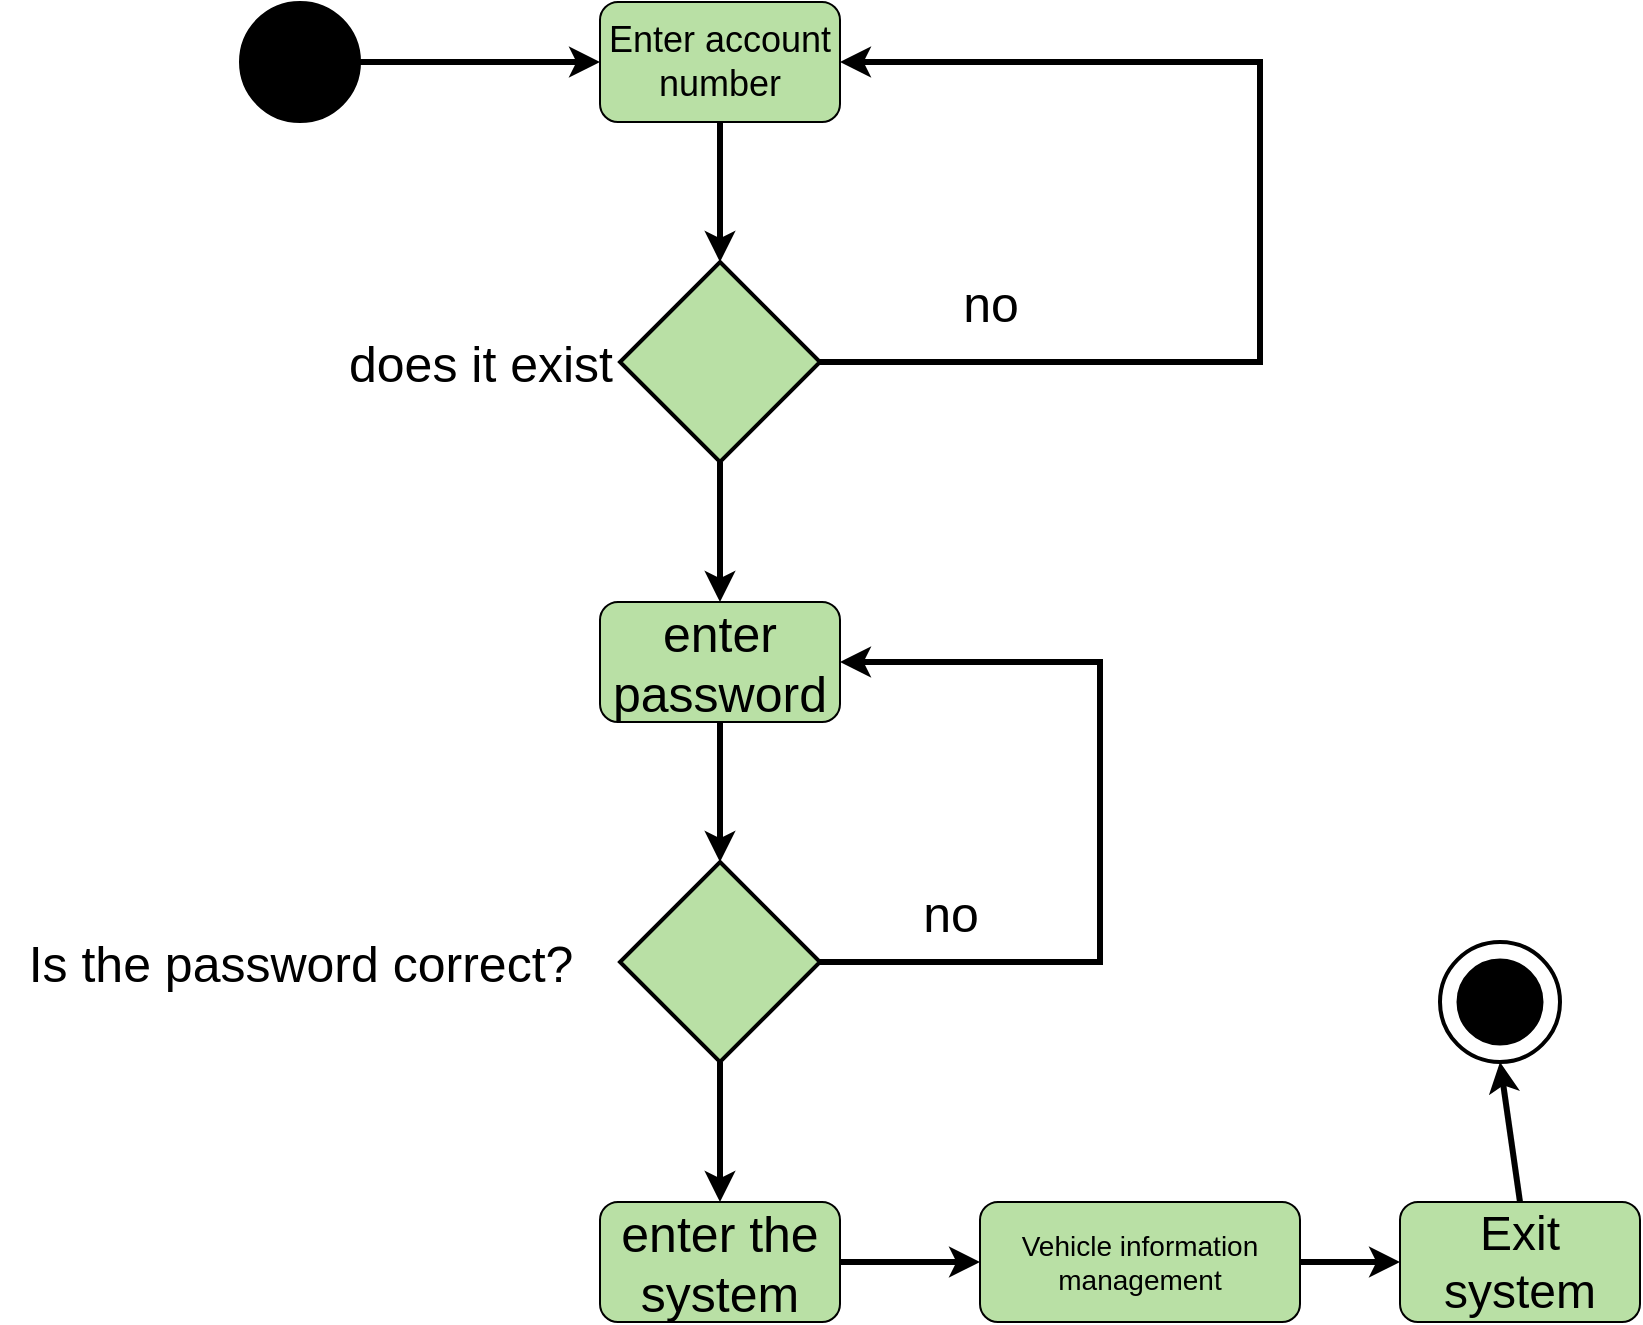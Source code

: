 <mxfile version="22.1.17" type="device">
  <diagram name="第 1 页" id="AphUriB6oLPGAyUAhMsj">
    <mxGraphModel dx="1843" dy="565" grid="1" gridSize="10" guides="1" tooltips="1" connect="1" arrows="1" fold="1" page="1" pageScale="1" pageWidth="827" pageHeight="1169" math="0" shadow="0">
      <root>
        <mxCell id="0" />
        <mxCell id="1" parent="0" />
        <mxCell id="THg8-JgT5skp2uJLUXUP-13" style="edgeStyle=orthogonalEdgeStyle;rounded=0;orthogonalLoop=1;jettySize=auto;html=1;exitX=1;exitY=0.5;exitDx=0;exitDy=0;entryX=0;entryY=0.5;entryDx=0;entryDy=0;strokeWidth=3;" parent="1" source="THg8-JgT5skp2uJLUXUP-1" target="THg8-JgT5skp2uJLUXUP-3" edge="1">
          <mxGeometry relative="1" as="geometry" />
        </mxCell>
        <mxCell id="THg8-JgT5skp2uJLUXUP-1" value="" style="ellipse;whiteSpace=wrap;html=1;aspect=fixed;fillColor=#000000;" parent="1" vertex="1">
          <mxGeometry x="90" y="130" width="60" height="60" as="geometry" />
        </mxCell>
        <mxCell id="THg8-JgT5skp2uJLUXUP-3" value="&lt;font style=&quot;font-size: 18px;&quot;&gt;Enter account number&lt;/font&gt;" style="rounded=1;whiteSpace=wrap;html=1;fillColor=#B9E0A5;" parent="1" vertex="1">
          <mxGeometry x="270" y="130" width="120" height="60" as="geometry" />
        </mxCell>
        <mxCell id="THg8-JgT5skp2uJLUXUP-14" style="edgeStyle=orthogonalEdgeStyle;rounded=0;orthogonalLoop=1;jettySize=auto;html=1;exitX=1;exitY=0.5;exitDx=0;exitDy=0;exitPerimeter=0;entryX=1;entryY=0.5;entryDx=0;entryDy=0;strokeWidth=3;" parent="1" source="THg8-JgT5skp2uJLUXUP-4" target="THg8-JgT5skp2uJLUXUP-3" edge="1">
          <mxGeometry relative="1" as="geometry">
            <Array as="points">
              <mxPoint x="600" y="310" />
              <mxPoint x="600" y="160" />
            </Array>
          </mxGeometry>
        </mxCell>
        <mxCell id="THg8-JgT5skp2uJLUXUP-16" style="edgeStyle=orthogonalEdgeStyle;rounded=0;orthogonalLoop=1;jettySize=auto;html=1;exitX=0.5;exitY=1;exitDx=0;exitDy=0;exitPerimeter=0;entryX=0.5;entryY=0;entryDx=0;entryDy=0;strokeWidth=3;" parent="1" source="THg8-JgT5skp2uJLUXUP-4" target="THg8-JgT5skp2uJLUXUP-5" edge="1">
          <mxGeometry relative="1" as="geometry" />
        </mxCell>
        <mxCell id="THg8-JgT5skp2uJLUXUP-4" value="" style="strokeWidth=2;html=1;shape=mxgraph.flowchart.decision;whiteSpace=wrap;fillColor=#B9E0A5;" parent="1" vertex="1">
          <mxGeometry x="280" y="260" width="100" height="100" as="geometry" />
        </mxCell>
        <mxCell id="THg8-JgT5skp2uJLUXUP-5" value="&lt;font style=&quot;font-size: 25px;&quot;&gt;enter password&lt;/font&gt;" style="rounded=1;whiteSpace=wrap;html=1;fillColor=#B9E0A5;" parent="1" vertex="1">
          <mxGeometry x="270" y="430" width="120" height="60" as="geometry" />
        </mxCell>
        <mxCell id="THg8-JgT5skp2uJLUXUP-18" style="edgeStyle=orthogonalEdgeStyle;rounded=0;orthogonalLoop=1;jettySize=auto;html=1;exitX=1;exitY=0.5;exitDx=0;exitDy=0;exitPerimeter=0;entryX=1;entryY=0.5;entryDx=0;entryDy=0;strokeWidth=3;" parent="1" source="THg8-JgT5skp2uJLUXUP-6" target="THg8-JgT5skp2uJLUXUP-5" edge="1">
          <mxGeometry relative="1" as="geometry">
            <Array as="points">
              <mxPoint x="520" y="610" />
              <mxPoint x="520" y="460" />
            </Array>
          </mxGeometry>
        </mxCell>
        <mxCell id="THg8-JgT5skp2uJLUXUP-19" style="edgeStyle=orthogonalEdgeStyle;rounded=0;orthogonalLoop=1;jettySize=auto;html=1;exitX=0.5;exitY=1;exitDx=0;exitDy=0;exitPerimeter=0;entryX=0.5;entryY=0;entryDx=0;entryDy=0;strokeWidth=3;" parent="1" source="THg8-JgT5skp2uJLUXUP-6" target="THg8-JgT5skp2uJLUXUP-7" edge="1">
          <mxGeometry relative="1" as="geometry" />
        </mxCell>
        <mxCell id="THg8-JgT5skp2uJLUXUP-6" value="" style="strokeWidth=2;html=1;shape=mxgraph.flowchart.decision;whiteSpace=wrap;fillColor=#B9E0A5;" parent="1" vertex="1">
          <mxGeometry x="280" y="560" width="100" height="100" as="geometry" />
        </mxCell>
        <mxCell id="THg8-JgT5skp2uJLUXUP-20" style="edgeStyle=orthogonalEdgeStyle;rounded=0;orthogonalLoop=1;jettySize=auto;html=1;exitX=1;exitY=0.5;exitDx=0;exitDy=0;entryX=0;entryY=0.5;entryDx=0;entryDy=0;strokeWidth=3;" parent="1" source="THg8-JgT5skp2uJLUXUP-7" target="THg8-JgT5skp2uJLUXUP-8" edge="1">
          <mxGeometry relative="1" as="geometry" />
        </mxCell>
        <mxCell id="THg8-JgT5skp2uJLUXUP-7" value="&lt;font style=&quot;font-size: 25px;&quot;&gt;enter the system&lt;/font&gt;" style="rounded=1;whiteSpace=wrap;html=1;fillColor=#B9E0A5;" parent="1" vertex="1">
          <mxGeometry x="270" y="730" width="120" height="60" as="geometry" />
        </mxCell>
        <mxCell id="THg8-JgT5skp2uJLUXUP-21" style="edgeStyle=orthogonalEdgeStyle;rounded=0;orthogonalLoop=1;jettySize=auto;html=1;exitX=1;exitY=0.5;exitDx=0;exitDy=0;entryX=0;entryY=0.5;entryDx=0;entryDy=0;strokeWidth=3;" parent="1" source="THg8-JgT5skp2uJLUXUP-8" target="THg8-JgT5skp2uJLUXUP-9" edge="1">
          <mxGeometry relative="1" as="geometry" />
        </mxCell>
        <mxCell id="THg8-JgT5skp2uJLUXUP-8" value="&lt;font style=&quot;font-size: 14px;&quot;&gt;Vehicle information management&lt;/font&gt;" style="rounded=1;whiteSpace=wrap;html=1;fillColor=#B9E0A5;" parent="1" vertex="1">
          <mxGeometry x="460" y="730" width="160" height="60" as="geometry" />
        </mxCell>
        <mxCell id="THg8-JgT5skp2uJLUXUP-9" value="&lt;font style=&quot;font-size: 24px;&quot;&gt;Exit system&lt;/font&gt;" style="rounded=1;whiteSpace=wrap;html=1;fillColor=#B9E0A5;" parent="1" vertex="1">
          <mxGeometry x="670" y="730" width="120" height="60" as="geometry" />
        </mxCell>
        <mxCell id="THg8-JgT5skp2uJLUXUP-15" style="edgeStyle=orthogonalEdgeStyle;rounded=0;orthogonalLoop=1;jettySize=auto;html=1;exitX=0.5;exitY=1;exitDx=0;exitDy=0;entryX=0.5;entryY=0;entryDx=0;entryDy=0;entryPerimeter=0;strokeWidth=3;" parent="1" source="THg8-JgT5skp2uJLUXUP-3" target="THg8-JgT5skp2uJLUXUP-4" edge="1">
          <mxGeometry relative="1" as="geometry" />
        </mxCell>
        <mxCell id="THg8-JgT5skp2uJLUXUP-17" style="edgeStyle=orthogonalEdgeStyle;rounded=0;orthogonalLoop=1;jettySize=auto;html=1;exitX=0.5;exitY=1;exitDx=0;exitDy=0;entryX=0.5;entryY=0;entryDx=0;entryDy=0;entryPerimeter=0;strokeWidth=3;" parent="1" source="THg8-JgT5skp2uJLUXUP-5" target="THg8-JgT5skp2uJLUXUP-6" edge="1">
          <mxGeometry relative="1" as="geometry" />
        </mxCell>
        <mxCell id="THg8-JgT5skp2uJLUXUP-11" value="" style="verticalLabelPosition=bottom;verticalAlign=top;html=1;shape=mxgraph.flowchart.on-page_reference;strokeWidth=2;container=0;" parent="1" vertex="1">
          <mxGeometry x="690" y="600" width="60" height="60" as="geometry" />
        </mxCell>
        <mxCell id="THg8-JgT5skp2uJLUXUP-12" value="" style="verticalLabelPosition=bottom;verticalAlign=top;html=1;shape=mxgraph.flowchart.on-page_reference;fillColor=#000000;container=0;strokeWidth=21;" parent="1" vertex="1">
          <mxGeometry x="708.75" y="618.75" width="22.5" height="22.5" as="geometry" />
        </mxCell>
        <mxCell id="THg8-JgT5skp2uJLUXUP-27" value="" style="endArrow=classic;html=1;rounded=0;exitX=0.5;exitY=0;exitDx=0;exitDy=0;entryX=0.5;entryY=1;entryDx=0;entryDy=0;entryPerimeter=0;strokeWidth=3;" parent="1" source="THg8-JgT5skp2uJLUXUP-9" target="THg8-JgT5skp2uJLUXUP-11" edge="1">
          <mxGeometry width="50" height="50" relative="1" as="geometry">
            <mxPoint x="560" y="680" as="sourcePoint" />
            <mxPoint x="610" y="630" as="targetPoint" />
          </mxGeometry>
        </mxCell>
        <mxCell id="THg8-JgT5skp2uJLUXUP-29" value="&lt;font style=&quot;font-size: 25px;&quot;&gt;does it exist&lt;/font&gt;" style="text;html=1;align=center;verticalAlign=middle;resizable=0;points=[];autosize=1;strokeColor=none;fillColor=none;" parent="1" vertex="1">
          <mxGeometry x="130" y="290" width="160" height="40" as="geometry" />
        </mxCell>
        <mxCell id="THg8-JgT5skp2uJLUXUP-30" value="&lt;font style=&quot;font-size: 25px;&quot;&gt;Is the password correct?&lt;/font&gt;" style="text;html=1;align=center;verticalAlign=middle;resizable=0;points=[];autosize=1;strokeColor=none;fillColor=none;" parent="1" vertex="1">
          <mxGeometry x="-30" y="590" width="300" height="40" as="geometry" />
        </mxCell>
        <mxCell id="THg8-JgT5skp2uJLUXUP-31" value="&lt;font style=&quot;font-size: 25px;&quot;&gt;no&lt;/font&gt;" style="text;html=1;align=center;verticalAlign=middle;resizable=0;points=[];autosize=1;strokeColor=none;fillColor=none;" parent="1" vertex="1">
          <mxGeometry x="440" y="260" width="50" height="40" as="geometry" />
        </mxCell>
        <mxCell id="THg8-JgT5skp2uJLUXUP-32" value="&lt;font style=&quot;font-size: 25px;&quot;&gt;no&lt;/font&gt;" style="text;html=1;align=center;verticalAlign=middle;resizable=0;points=[];autosize=1;strokeColor=none;fillColor=none;" parent="1" vertex="1">
          <mxGeometry x="420" y="565" width="50" height="40" as="geometry" />
        </mxCell>
      </root>
    </mxGraphModel>
  </diagram>
</mxfile>
